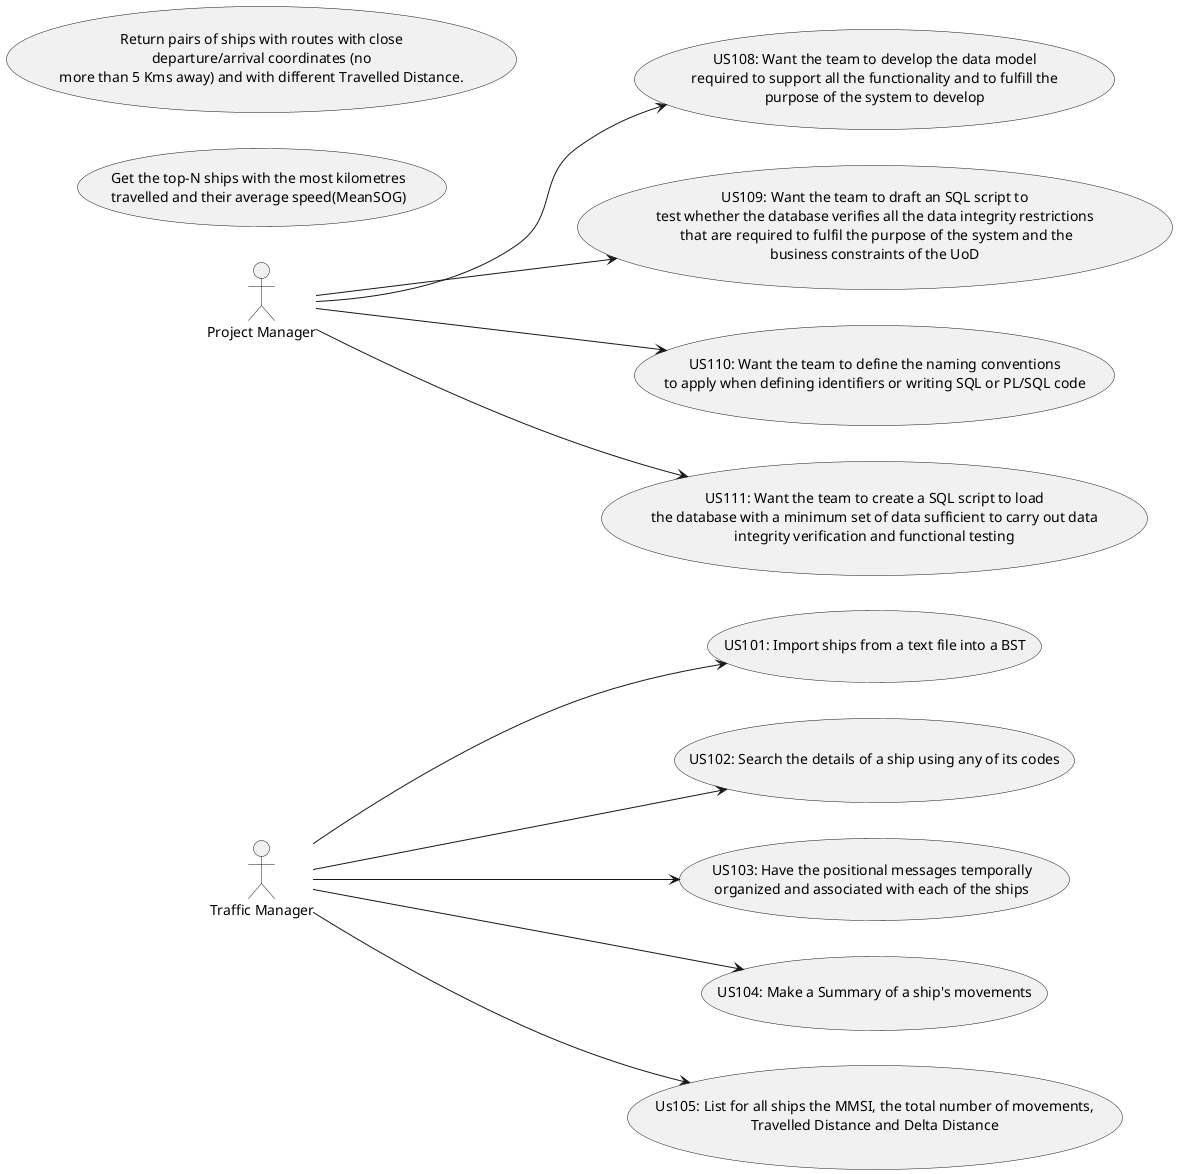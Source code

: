 @startuml
left to right direction

    actor "Traffic Manager" as t
    actor "Project Manager" as pm


    usecase US101 as "US101: Import ships from a text file into a BST"
    usecase US102 as "US102: Search the details of a ship using any of its codes"
    usecase US103 as"US103: Have the positional messages temporally
     organized and associated with each of the ships"
    usecase US104 as "US104: Make a Summary of a ship's movements"
    usecase US105 as "Us105: List for all ships the MMSI, the total number of movements,
    Travelled Distance and Delta Distance"

    usecase US106 as "Get the top-N ships with the most kilometres
     travelled and their average speed(MeanSOG)"
    usecase US107 as "Return pairs of ships with routes with close
     departure/arrival coordinates (no
     more than 5 Kms away) and with different Travelled Distance."

    usecase US108 as "US108: Want the team to develop the data model
    required to support all the functionality and to fulfill the
    purpose of the system to develop"
    usecase US109 as "US109: Want the team to draft an SQL script to
    test whether the database verifies all the data integrity restrictions
     that are required to fulfil the purpose of the system and the
     business constraints of the UoD"
    usecase US110 as "US110: Want the team to define the naming conventions
     to apply when defining identifiers or writing SQL or PL/SQL code"
    usecase US111 as "US111: Want the team to create a SQL script to load
     the database with a minimum set of data sufficient to carry out data
     integrity verification and functional testing"


    t --> US101
    t --> US102
    t --> US103
    t --> US104
    t --> US105

    pm -->US108
    pm -->US109
    pm -->US110
    pm -->US111

@enduml